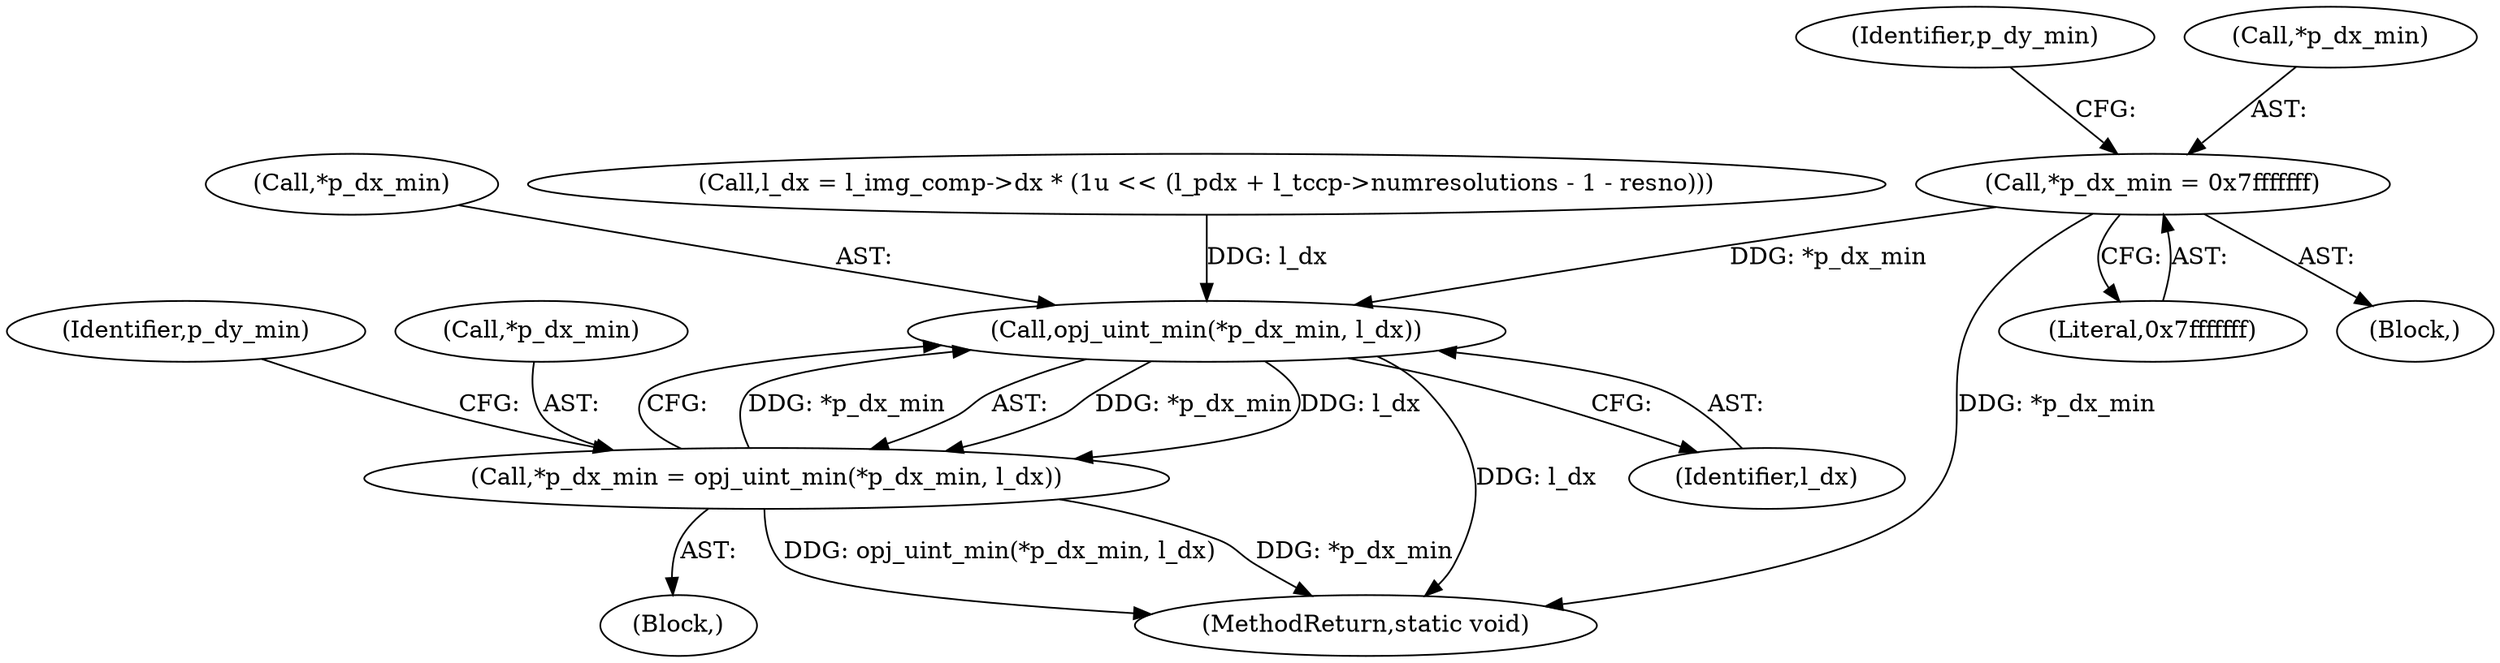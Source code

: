 digraph "0_openjpeg_c58df149900df862806d0e892859b41115875845@pointer" {
"1000277" [label="(Call,*p_dx_min = 0x7fffffff)"];
"1000434" [label="(Call,opj_uint_min(*p_dx_min, l_dx))"];
"1000431" [label="(Call,*p_dx_min = opj_uint_min(*p_dx_min, l_dx))"];
"1000435" [label="(Call,*p_dx_min)"];
"1000130" [label="(Block,)"];
"1000434" [label="(Call,opj_uint_min(*p_dx_min, l_dx))"];
"1000565" [label="(MethodReturn,static void)"];
"1000397" [label="(Call,l_dx = l_img_comp->dx * (1u << (l_pdx + l_tccp->numresolutions - 1 - resno)))"];
"1000380" [label="(Block,)"];
"1000437" [label="(Identifier,l_dx)"];
"1000283" [label="(Identifier,p_dy_min)"];
"1000277" [label="(Call,*p_dx_min = 0x7fffffff)"];
"1000440" [label="(Identifier,p_dy_min)"];
"1000431" [label="(Call,*p_dx_min = opj_uint_min(*p_dx_min, l_dx))"];
"1000432" [label="(Call,*p_dx_min)"];
"1000280" [label="(Literal,0x7fffffff)"];
"1000278" [label="(Call,*p_dx_min)"];
"1000277" -> "1000130"  [label="AST: "];
"1000277" -> "1000280"  [label="CFG: "];
"1000278" -> "1000277"  [label="AST: "];
"1000280" -> "1000277"  [label="AST: "];
"1000283" -> "1000277"  [label="CFG: "];
"1000277" -> "1000565"  [label="DDG: *p_dx_min"];
"1000277" -> "1000434"  [label="DDG: *p_dx_min"];
"1000434" -> "1000431"  [label="AST: "];
"1000434" -> "1000437"  [label="CFG: "];
"1000435" -> "1000434"  [label="AST: "];
"1000437" -> "1000434"  [label="AST: "];
"1000431" -> "1000434"  [label="CFG: "];
"1000434" -> "1000565"  [label="DDG: l_dx"];
"1000434" -> "1000431"  [label="DDG: *p_dx_min"];
"1000434" -> "1000431"  [label="DDG: l_dx"];
"1000431" -> "1000434"  [label="DDG: *p_dx_min"];
"1000397" -> "1000434"  [label="DDG: l_dx"];
"1000431" -> "1000380"  [label="AST: "];
"1000432" -> "1000431"  [label="AST: "];
"1000440" -> "1000431"  [label="CFG: "];
"1000431" -> "1000565"  [label="DDG: opj_uint_min(*p_dx_min, l_dx)"];
"1000431" -> "1000565"  [label="DDG: *p_dx_min"];
}
